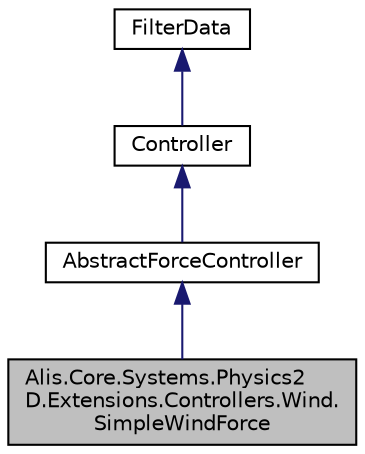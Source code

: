 digraph "Alis.Core.Systems.Physics2D.Extensions.Controllers.Wind.SimpleWindForce"
{
 // LATEX_PDF_SIZE
  edge [fontname="Helvetica",fontsize="10",labelfontname="Helvetica",labelfontsize="10"];
  node [fontname="Helvetica",fontsize="10",shape=record];
  Node1 [label="Alis.Core.Systems.Physics2\lD.Extensions.Controllers.Wind.\lSimpleWindForce",height=0.2,width=0.4,color="black", fillcolor="grey75", style="filled", fontcolor="black",tooltip="Reference implementation for forces based on AbstractForceController It supports all features provide..."];
  Node2 -> Node1 [dir="back",color="midnightblue",fontsize="10",style="solid",fontname="Helvetica"];
  Node2 [label="AbstractForceController",height=0.2,width=0.4,color="black", fillcolor="white", style="filled",URL="$class_alis_1_1_core_1_1_systems_1_1_physics2_d_1_1_extensions_1_1_controllers_1_1_wind_1_1_abstract_force_controller.html",tooltip="The abstract force controller class"];
  Node3 -> Node2 [dir="back",color="midnightblue",fontsize="10",style="solid",fontname="Helvetica"];
  Node3 [label="Controller",height=0.2,width=0.4,color="black", fillcolor="white", style="filled",URL="$class_alis_1_1_core_1_1_systems_1_1_physics2_d_1_1_extensions_1_1_controllers_1_1_controller_base_1_1_controller.html",tooltip="The controller class"];
  Node4 -> Node3 [dir="back",color="midnightblue",fontsize="10",style="solid",fontname="Helvetica"];
  Node4 [label="FilterData",height=0.2,width=0.4,color="black", fillcolor="white", style="filled",URL="$class_alis_1_1_core_1_1_systems_1_1_physics2_d_1_1_extensions_1_1_physics_logics_1_1_physics_logic_base_1_1_filter_data.html",tooltip="Contains filter data that can determine whether an object should be processed or not."];
}
